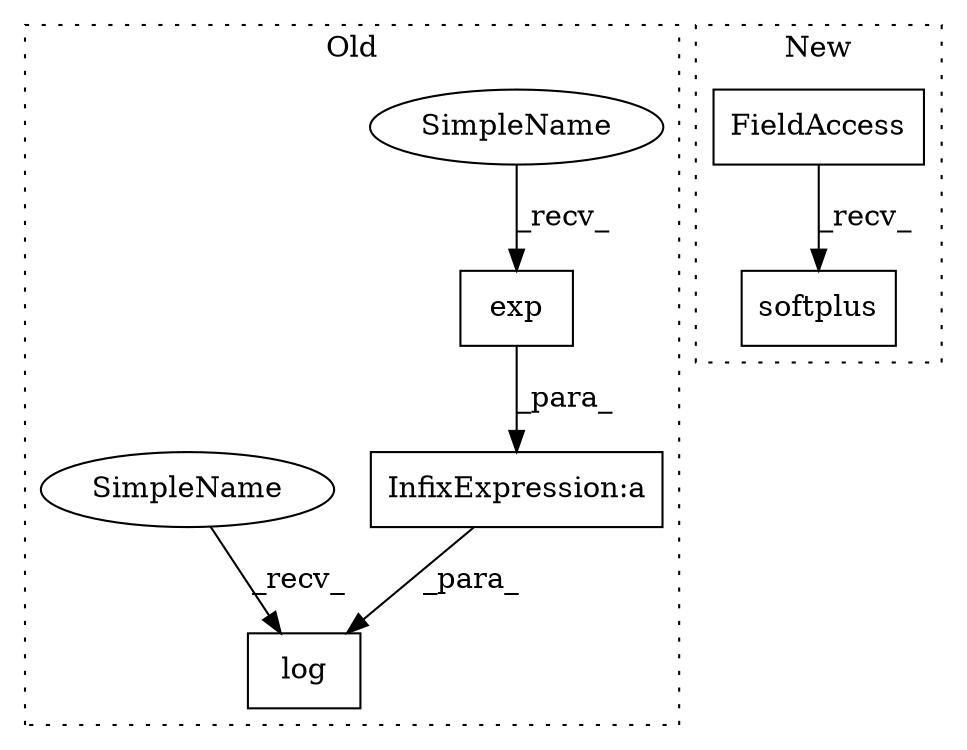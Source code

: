 digraph G {
subgraph cluster0 {
1 [label="exp" a="32" s="1735,1741" l="4,1" shape="box"];
4 [label="InfixExpression:a" a="27" s="1721" l="3" shape="box"];
5 [label="log" a="32" s="1714,1742" l="4,1" shape="box"];
6 [label="SimpleName" a="42" s="1724" l="10" shape="ellipse"];
7 [label="SimpleName" a="42" s="1703" l="10" shape="ellipse"];
label = "Old";
style="dotted";
}
subgraph cluster1 {
2 [label="softplus" a="32" s="1717,1748" l="9,1" shape="box"];
3 [label="FieldAccess" a="22" s="1703" l="13" shape="box"];
label = "New";
style="dotted";
}
1 -> 4 [label="_para_"];
3 -> 2 [label="_recv_"];
4 -> 5 [label="_para_"];
6 -> 1 [label="_recv_"];
7 -> 5 [label="_recv_"];
}